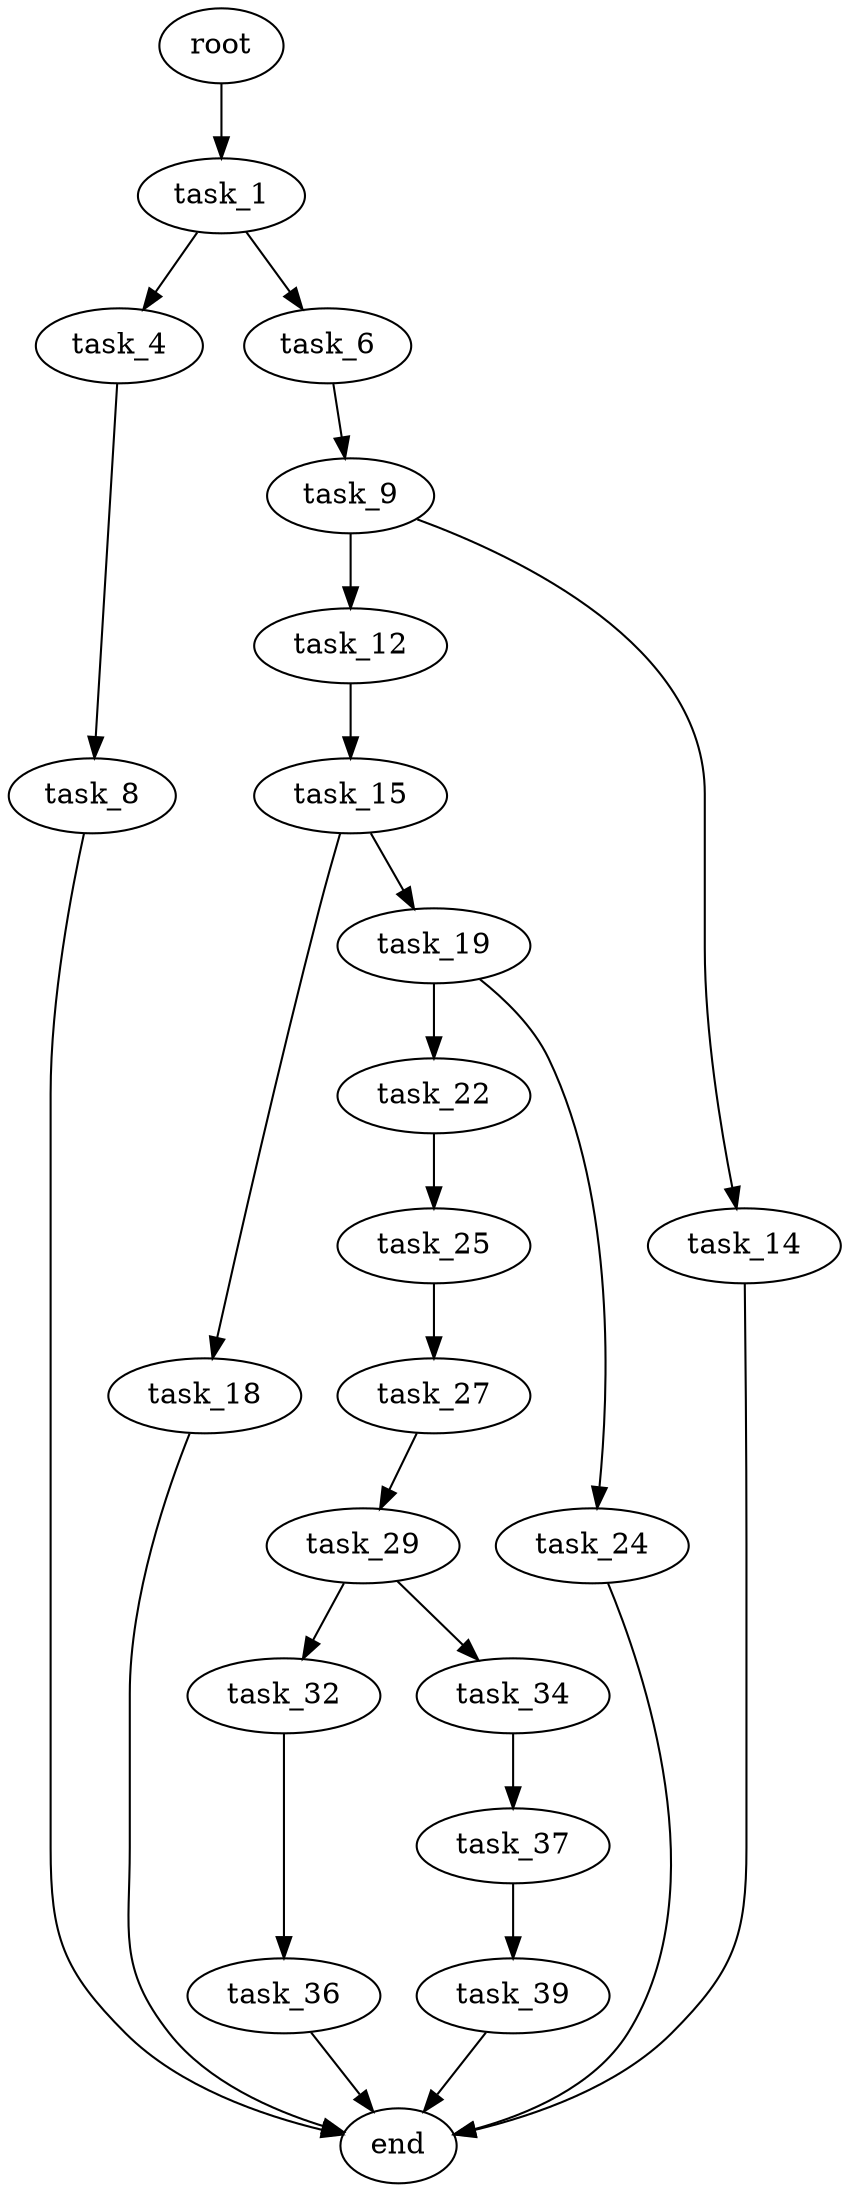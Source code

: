 digraph G {
  root [size="0.000000"];
  task_1 [size="25126138508.000000"];
  task_4 [size="172901841397.000000"];
  task_6 [size="231928233984.000000"];
  task_8 [size="883793814331.000000"];
  task_9 [size="231928233984.000000"];
  task_12 [size="247307316694.000000"];
  task_14 [size="134217728000.000000"];
  task_15 [size="368293445632.000000"];
  task_18 [size="82050886820.000000"];
  task_19 [size="6660654272.000000"];
  task_22 [size="122182890505.000000"];
  task_24 [size="44352583432.000000"];
  task_25 [size="59784275684.000000"];
  task_27 [size="1047734082426.000000"];
  task_29 [size="68719476736.000000"];
  task_32 [size="9045235211.000000"];
  task_34 [size="231928233984.000000"];
  task_36 [size="447011004479.000000"];
  task_37 [size="9019003510.000000"];
  task_39 [size="23939208815.000000"];
  end [size="0.000000"];

  root -> task_1 [size="1.000000"];
  task_1 -> task_4 [size="679477248.000000"];
  task_1 -> task_6 [size="679477248.000000"];
  task_4 -> task_8 [size="209715200.000000"];
  task_6 -> task_9 [size="301989888.000000"];
  task_8 -> end [size="1.000000"];
  task_9 -> task_12 [size="301989888.000000"];
  task_9 -> task_14 [size="301989888.000000"];
  task_12 -> task_15 [size="679477248.000000"];
  task_14 -> end [size="1.000000"];
  task_15 -> task_18 [size="411041792.000000"];
  task_15 -> task_19 [size="411041792.000000"];
  task_18 -> end [size="1.000000"];
  task_19 -> task_22 [size="411041792.000000"];
  task_19 -> task_24 [size="411041792.000000"];
  task_22 -> task_25 [size="411041792.000000"];
  task_24 -> end [size="1.000000"];
  task_25 -> task_27 [size="75497472.000000"];
  task_27 -> task_29 [size="679477248.000000"];
  task_29 -> task_32 [size="134217728.000000"];
  task_29 -> task_34 [size="134217728.000000"];
  task_32 -> task_36 [size="33554432.000000"];
  task_34 -> task_37 [size="301989888.000000"];
  task_36 -> end [size="1.000000"];
  task_37 -> task_39 [size="33554432.000000"];
  task_39 -> end [size="1.000000"];
}
